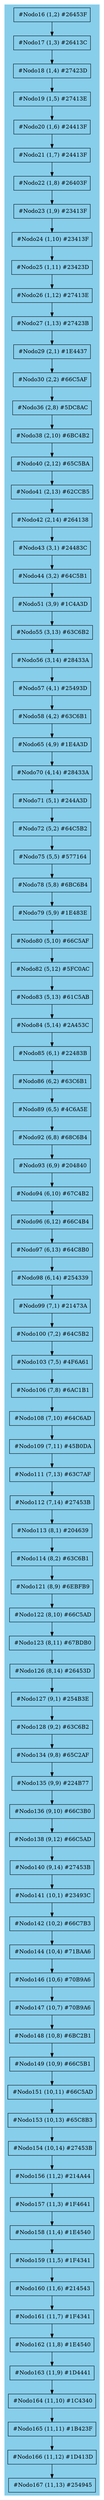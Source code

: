 digraph G{
subgraph cluster_1{
 style=filled; color = skyblue; 
node [shape=box];
capa16[label =" #Nodo16 (1,2) #26453F"];
capa17[label =" #Nodo17 (1,3) #26413C"];
capa16->capa17
capa17[label =" #Nodo17 (1,3) #26413C"];
capa18[label =" #Nodo18 (1,4) #27423D"];
capa17->capa18
capa18[label =" #Nodo18 (1,4) #27423D"];
capa19[label =" #Nodo19 (1,5) #27413E"];
capa18->capa19
capa19[label =" #Nodo19 (1,5) #27413E"];
capa20[label =" #Nodo20 (1,6) #24413F"];
capa19->capa20
capa20[label =" #Nodo20 (1,6) #24413F"];
capa21[label =" #Nodo21 (1,7) #24413F"];
capa20->capa21
capa21[label =" #Nodo21 (1,7) #24413F"];
capa22[label =" #Nodo22 (1,8) #26403F"];
capa21->capa22
capa22[label =" #Nodo22 (1,8) #26403F"];
capa23[label =" #Nodo23 (1,9) #23413F"];
capa22->capa23
capa23[label =" #Nodo23 (1,9) #23413F"];
capa24[label =" #Nodo24 (1,10) #23413F"];
capa23->capa24
capa24[label =" #Nodo24 (1,10) #23413F"];
capa25[label =" #Nodo25 (1,11) #23423D"];
capa24->capa25
capa25[label =" #Nodo25 (1,11) #23423D"];
capa26[label =" #Nodo26 (1,12) #27413E"];
capa25->capa26
capa26[label =" #Nodo26 (1,12) #27413E"];
capa27[label =" #Nodo27 (1,13) #27423B"];
capa26->capa27
capa27[label =" #Nodo27 (1,13) #27423B"];
capa29[label =" #Nodo29 (2,1) #1E4437"];
capa27->capa29
capa29[label =" #Nodo29 (2,1) #1E4437"];
capa30[label =" #Nodo30 (2,2) #66C5AF"];
capa29->capa30
capa30[label =" #Nodo30 (2,2) #66C5AF"];
capa36[label =" #Nodo36 (2,8) #5DC8AC"];
capa30->capa36
capa36[label =" #Nodo36 (2,8) #5DC8AC"];
capa38[label =" #Nodo38 (2,10) #6BC4B2"];
capa36->capa38
capa38[label =" #Nodo38 (2,10) #6BC4B2"];
capa40[label =" #Nodo40 (2,12) #65C5BA"];
capa38->capa40
capa40[label =" #Nodo40 (2,12) #65C5BA"];
capa41[label =" #Nodo41 (2,13) #62CCB5"];
capa40->capa41
capa41[label =" #Nodo41 (2,13) #62CCB5"];
capa42[label =" #Nodo42 (2,14) #264138"];
capa41->capa42
capa42[label =" #Nodo42 (2,14) #264138"];
capa43[label =" #Nodo43 (3,1) #24483C"];
capa42->capa43
capa43[label =" #Nodo43 (3,1) #24483C"];
capa44[label =" #Nodo44 (3,2) #64C5B1"];
capa43->capa44
capa44[label =" #Nodo44 (3,2) #64C5B1"];
capa51[label =" #Nodo51 (3,9) #1C4A3D"];
capa44->capa51
capa51[label =" #Nodo51 (3,9) #1C4A3D"];
capa55[label =" #Nodo55 (3,13) #63C6B2"];
capa51->capa55
capa55[label =" #Nodo55 (3,13) #63C6B2"];
capa56[label =" #Nodo56 (3,14) #28433A"];
capa55->capa56
capa56[label =" #Nodo56 (3,14) #28433A"];
capa57[label =" #Nodo57 (4,1) #25493D"];
capa56->capa57
capa57[label =" #Nodo57 (4,1) #25493D"];
capa58[label =" #Nodo58 (4,2) #63C6B1"];
capa57->capa58
capa58[label =" #Nodo58 (4,2) #63C6B1"];
capa65[label =" #Nodo65 (4,9) #1E4A3D"];
capa58->capa65
capa65[label =" #Nodo65 (4,9) #1E4A3D"];
capa70[label =" #Nodo70 (4,14) #28433A"];
capa65->capa70
capa70[label =" #Nodo70 (4,14) #28433A"];
capa71[label =" #Nodo71 (5,1) #244A3D"];
capa70->capa71
capa71[label =" #Nodo71 (5,1) #244A3D"];
capa72[label =" #Nodo72 (5,2) #64C5B2"];
capa71->capa72
capa72[label =" #Nodo72 (5,2) #64C5B2"];
capa75[label =" #Nodo75 (5,5) #577164"];
capa72->capa75
capa75[label =" #Nodo75 (5,5) #577164"];
capa78[label =" #Nodo78 (5,8) #6BC6B4"];
capa75->capa78
capa78[label =" #Nodo78 (5,8) #6BC6B4"];
capa79[label =" #Nodo79 (5,9) #1E483E"];
capa78->capa79
capa79[label =" #Nodo79 (5,9) #1E483E"];
capa80[label =" #Nodo80 (5,10) #66C5AF"];
capa79->capa80
capa80[label =" #Nodo80 (5,10) #66C5AF"];
capa82[label =" #Nodo82 (5,12) #5FC0AC"];
capa80->capa82
capa82[label =" #Nodo82 (5,12) #5FC0AC"];
capa83[label =" #Nodo83 (5,13) #61C5AB"];
capa82->capa83
capa83[label =" #Nodo83 (5,13) #61C5AB"];
capa84[label =" #Nodo84 (5,14) #2A453C"];
capa83->capa84
capa84[label =" #Nodo84 (5,14) #2A453C"];
capa85[label =" #Nodo85 (6,1) #22483B"];
capa84->capa85
capa85[label =" #Nodo85 (6,1) #22483B"];
capa86[label =" #Nodo86 (6,2) #63C6B1"];
capa85->capa86
capa86[label =" #Nodo86 (6,2) #63C6B1"];
capa89[label =" #Nodo89 (6,5) #4C6A5E"];
capa86->capa89
capa89[label =" #Nodo89 (6,5) #4C6A5E"];
capa92[label =" #Nodo92 (6,8) #68C6B4"];
capa89->capa92
capa92[label =" #Nodo92 (6,8) #68C6B4"];
capa93[label =" #Nodo93 (6,9) #204840"];
capa92->capa93
capa93[label =" #Nodo93 (6,9) #204840"];
capa94[label =" #Nodo94 (6,10) #67C4B2"];
capa93->capa94
capa94[label =" #Nodo94 (6,10) #67C4B2"];
capa96[label =" #Nodo96 (6,12) #66C4B4"];
capa94->capa96
capa96[label =" #Nodo96 (6,12) #66C4B4"];
capa97[label =" #Nodo97 (6,13) #64C8B0"];
capa96->capa97
capa97[label =" #Nodo97 (6,13) #64C8B0"];
capa98[label =" #Nodo98 (6,14) #254339"];
capa97->capa98
capa98[label =" #Nodo98 (6,14) #254339"];
capa99[label =" #Nodo99 (7,1) #21473A"];
capa98->capa99
capa99[label =" #Nodo99 (7,1) #21473A"];
capa100[label =" #Nodo100 (7,2) #64C5B2"];
capa99->capa100
capa100[label =" #Nodo100 (7,2) #64C5B2"];
capa103[label =" #Nodo103 (7,5) #4F6A61"];
capa100->capa103
capa103[label =" #Nodo103 (7,5) #4F6A61"];
capa106[label =" #Nodo106 (7,8) #6AC1B1"];
capa103->capa106
capa106[label =" #Nodo106 (7,8) #6AC1B1"];
capa108[label =" #Nodo108 (7,10) #64C6AD"];
capa106->capa108
capa108[label =" #Nodo108 (7,10) #64C6AD"];
capa109[label =" #Nodo109 (7,11) #45B0DA"];
capa108->capa109
capa109[label =" #Nodo109 (7,11) #45B0DA"];
capa111[label =" #Nodo111 (7,13) #63C7AF"];
capa109->capa111
capa111[label =" #Nodo111 (7,13) #63C7AF"];
capa112[label =" #Nodo112 (7,14) #27453B"];
capa111->capa112
capa112[label =" #Nodo112 (7,14) #27453B"];
capa113[label =" #Nodo113 (8,1) #204639"];
capa112->capa113
capa113[label =" #Nodo113 (8,1) #204639"];
capa114[label =" #Nodo114 (8,2) #63C6B1"];
capa113->capa114
capa114[label =" #Nodo114 (8,2) #63C6B1"];
capa121[label =" #Nodo121 (8,9) #6EBFB9"];
capa114->capa121
capa121[label =" #Nodo121 (8,9) #6EBFB9"];
capa122[label =" #Nodo122 (8,10) #66C5AD"];
capa121->capa122
capa122[label =" #Nodo122 (8,10) #66C5AD"];
capa123[label =" #Nodo123 (8,11) #67BDB0"];
capa122->capa123
capa123[label =" #Nodo123 (8,11) #67BDB0"];
capa126[label =" #Nodo126 (8,14) #26453D"];
capa123->capa126
capa126[label =" #Nodo126 (8,14) #26453D"];
capa127[label =" #Nodo127 (9,1) #254B3E"];
capa126->capa127
capa127[label =" #Nodo127 (9,1) #254B3E"];
capa128[label =" #Nodo128 (9,2) #63C6B2"];
capa127->capa128
capa128[label =" #Nodo128 (9,2) #63C6B2"];
capa134[label =" #Nodo134 (9,8) #65C2AF"];
capa128->capa134
capa134[label =" #Nodo134 (9,8) #65C2AF"];
capa135[label =" #Nodo135 (9,9) #224B77"];
capa134->capa135
capa135[label =" #Nodo135 (9,9) #224B77"];
capa136[label =" #Nodo136 (9,10) #66C3B0"];
capa135->capa136
capa136[label =" #Nodo136 (9,10) #66C3B0"];
capa138[label =" #Nodo138 (9,12) #66C5AD"];
capa136->capa138
capa138[label =" #Nodo138 (9,12) #66C5AD"];
capa140[label =" #Nodo140 (9,14) #27453B"];
capa138->capa140
capa140[label =" #Nodo140 (9,14) #27453B"];
capa141[label =" #Nodo141 (10,1) #23493C"];
capa140->capa141
capa141[label =" #Nodo141 (10,1) #23493C"];
capa142[label =" #Nodo142 (10,2) #66C7B3"];
capa141->capa142
capa142[label =" #Nodo142 (10,2) #66C7B3"];
capa144[label =" #Nodo144 (10,4) #71BAA6"];
capa142->capa144
capa144[label =" #Nodo144 (10,4) #71BAA6"];
capa146[label =" #Nodo146 (10,6) #70B9A6"];
capa144->capa146
capa146[label =" #Nodo146 (10,6) #70B9A6"];
capa147[label =" #Nodo147 (10,7) #70B9A6"];
capa146->capa147
capa147[label =" #Nodo147 (10,7) #70B9A6"];
capa148[label =" #Nodo148 (10,8) #6BC2B1"];
capa147->capa148
capa148[label =" #Nodo148 (10,8) #6BC2B1"];
capa149[label =" #Nodo149 (10,9) #66C5B1"];
capa148->capa149
capa149[label =" #Nodo149 (10,9) #66C5B1"];
capa151[label =" #Nodo151 (10,11) #66C5AD"];
capa149->capa151
capa151[label =" #Nodo151 (10,11) #66C5AD"];
capa153[label =" #Nodo153 (10,13) #65C8B3"];
capa151->capa153
capa153[label =" #Nodo153 (10,13) #65C8B3"];
capa154[label =" #Nodo154 (10,14) #27453B"];
capa153->capa154
capa154[label =" #Nodo154 (10,14) #27453B"];
capa156[label =" #Nodo156 (11,2) #214A44"];
capa154->capa156
capa156[label =" #Nodo156 (11,2) #214A44"];
capa157[label =" #Nodo157 (11,3) #1F4641"];
capa156->capa157
capa157[label =" #Nodo157 (11,3) #1F4641"];
capa158[label =" #Nodo158 (11,4) #1E4540"];
capa157->capa158
capa158[label =" #Nodo158 (11,4) #1E4540"];
capa159[label =" #Nodo159 (11,5) #1F4341"];
capa158->capa159
capa159[label =" #Nodo159 (11,5) #1F4341"];
capa160[label =" #Nodo160 (11,6) #214543"];
capa159->capa160
capa160[label =" #Nodo160 (11,6) #214543"];
capa161[label =" #Nodo161 (11,7) #1F4341"];
capa160->capa161
capa161[label =" #Nodo161 (11,7) #1F4341"];
capa162[label =" #Nodo162 (11,8) #1E4540"];
capa161->capa162
capa162[label =" #Nodo162 (11,8) #1E4540"];
capa163[label =" #Nodo163 (11,9) #1D4441"];
capa162->capa163
capa163[label =" #Nodo163 (11,9) #1D4441"];
capa164[label =" #Nodo164 (11,10) #1C4340"];
capa163->capa164
capa164[label =" #Nodo164 (11,10) #1C4340"];
capa165[label =" #Nodo165 (11,11) #1B423F"];
capa164->capa165
capa165[label =" #Nodo165 (11,11) #1B423F"];
capa166[label =" #Nodo166 (11,12) #1D413D"];
capa165->capa166
capa166[label =" #Nodo166 (11,12) #1D413D"];
capa167[label =" #Nodo167 (11,13) #254945"];
capa166->capa167
capa167[label =" #Nodo167 (11,13) #254945"];
}
}
